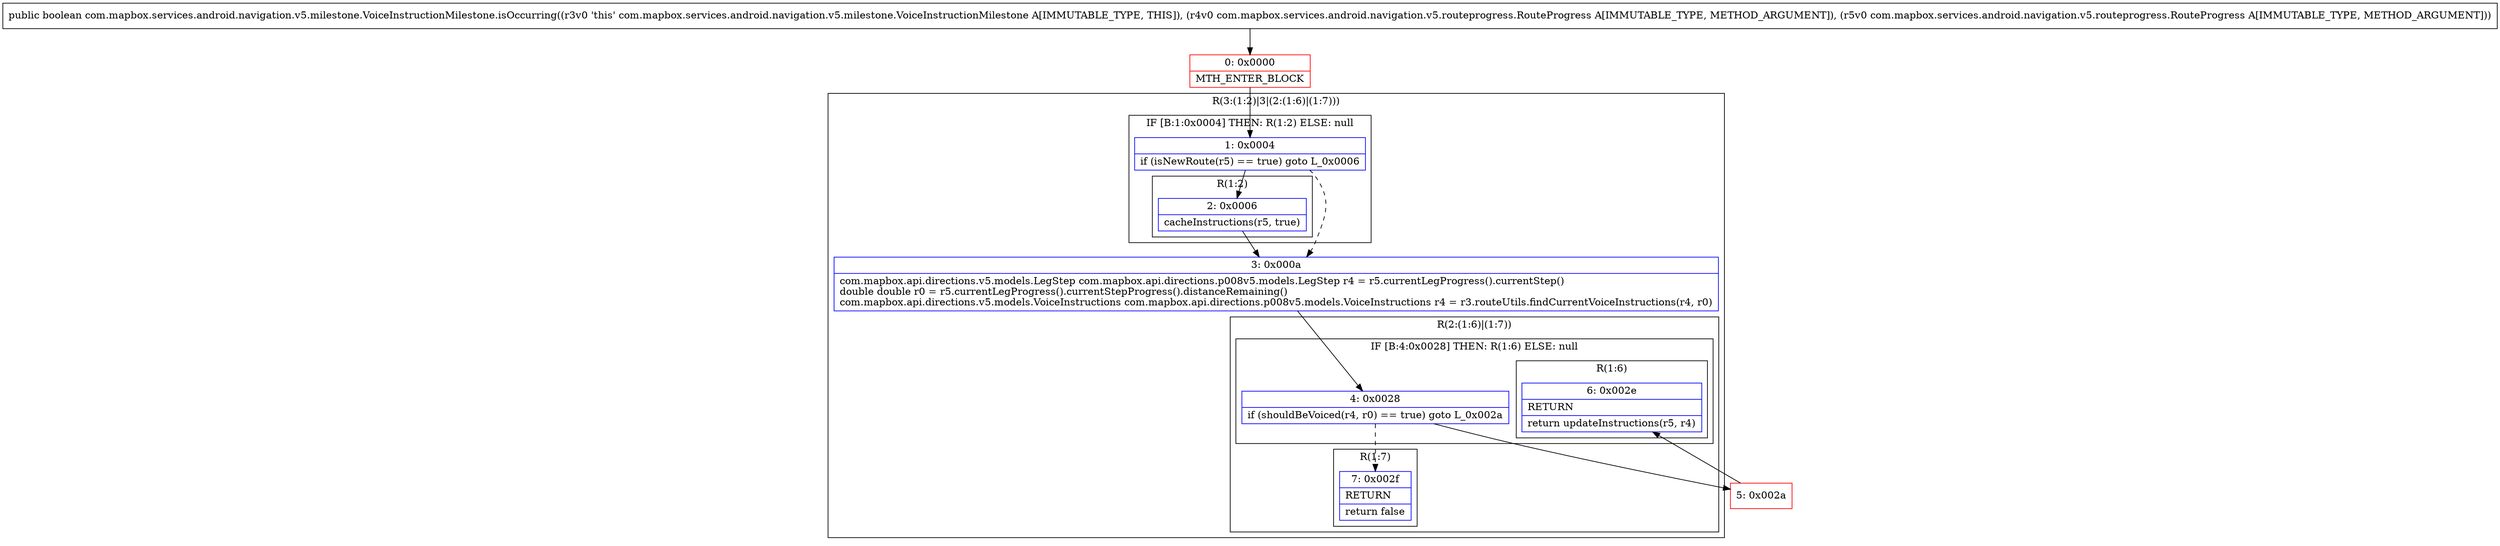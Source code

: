 digraph "CFG forcom.mapbox.services.android.navigation.v5.milestone.VoiceInstructionMilestone.isOccurring(Lcom\/mapbox\/services\/android\/navigation\/v5\/routeprogress\/RouteProgress;Lcom\/mapbox\/services\/android\/navigation\/v5\/routeprogress\/RouteProgress;)Z" {
subgraph cluster_Region_89725174 {
label = "R(3:(1:2)|3|(2:(1:6)|(1:7)))";
node [shape=record,color=blue];
subgraph cluster_IfRegion_1921750953 {
label = "IF [B:1:0x0004] THEN: R(1:2) ELSE: null";
node [shape=record,color=blue];
Node_1 [shape=record,label="{1\:\ 0x0004|if (isNewRoute(r5) == true) goto L_0x0006\l}"];
subgraph cluster_Region_665676738 {
label = "R(1:2)";
node [shape=record,color=blue];
Node_2 [shape=record,label="{2\:\ 0x0006|cacheInstructions(r5, true)\l}"];
}
}
Node_3 [shape=record,label="{3\:\ 0x000a|com.mapbox.api.directions.v5.models.LegStep com.mapbox.api.directions.p008v5.models.LegStep r4 = r5.currentLegProgress().currentStep()\ldouble double r0 = r5.currentLegProgress().currentStepProgress().distanceRemaining()\lcom.mapbox.api.directions.v5.models.VoiceInstructions com.mapbox.api.directions.p008v5.models.VoiceInstructions r4 = r3.routeUtils.findCurrentVoiceInstructions(r4, r0)\l}"];
subgraph cluster_Region_1661470689 {
label = "R(2:(1:6)|(1:7))";
node [shape=record,color=blue];
subgraph cluster_IfRegion_923363456 {
label = "IF [B:4:0x0028] THEN: R(1:6) ELSE: null";
node [shape=record,color=blue];
Node_4 [shape=record,label="{4\:\ 0x0028|if (shouldBeVoiced(r4, r0) == true) goto L_0x002a\l}"];
subgraph cluster_Region_1945992438 {
label = "R(1:6)";
node [shape=record,color=blue];
Node_6 [shape=record,label="{6\:\ 0x002e|RETURN\l|return updateInstructions(r5, r4)\l}"];
}
}
subgraph cluster_Region_1209139932 {
label = "R(1:7)";
node [shape=record,color=blue];
Node_7 [shape=record,label="{7\:\ 0x002f|RETURN\l|return false\l}"];
}
}
}
Node_0 [shape=record,color=red,label="{0\:\ 0x0000|MTH_ENTER_BLOCK\l}"];
Node_5 [shape=record,color=red,label="{5\:\ 0x002a}"];
MethodNode[shape=record,label="{public boolean com.mapbox.services.android.navigation.v5.milestone.VoiceInstructionMilestone.isOccurring((r3v0 'this' com.mapbox.services.android.navigation.v5.milestone.VoiceInstructionMilestone A[IMMUTABLE_TYPE, THIS]), (r4v0 com.mapbox.services.android.navigation.v5.routeprogress.RouteProgress A[IMMUTABLE_TYPE, METHOD_ARGUMENT]), (r5v0 com.mapbox.services.android.navigation.v5.routeprogress.RouteProgress A[IMMUTABLE_TYPE, METHOD_ARGUMENT])) }"];
MethodNode -> Node_0;
Node_1 -> Node_2;
Node_1 -> Node_3[style=dashed];
Node_2 -> Node_3;
Node_3 -> Node_4;
Node_4 -> Node_5;
Node_4 -> Node_7[style=dashed];
Node_0 -> Node_1;
Node_5 -> Node_6;
}

